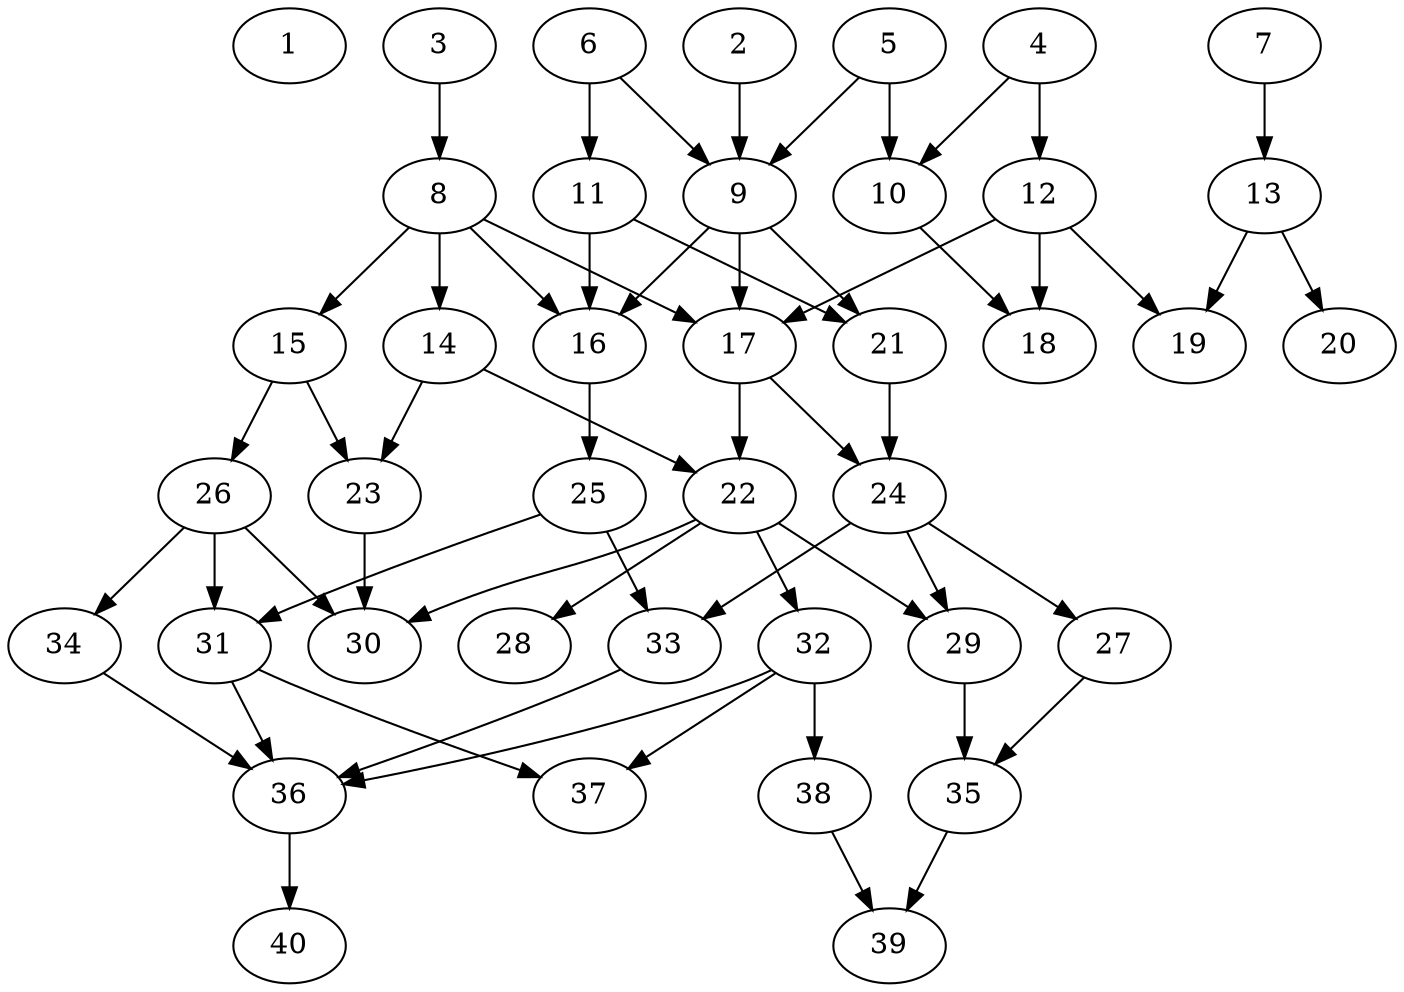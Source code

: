 // DAG automatically generated by daggen at Thu Oct  3 14:06:48 2019
// ./daggen --dot -n 40 --ccr 0.4 --fat 0.5 --regular 0.5 --density 0.5 --mindata 5242880 --maxdata 52428800 
digraph G {
  1 [size="35005440", alpha="0.01", expect_size="14002176"] 
  2 [size="123686400", alpha="0.11", expect_size="49474560"] 
  2 -> 9 [size ="49474560"]
  3 [size="128832000", alpha="0.11", expect_size="51532800"] 
  3 -> 8 [size ="51532800"]
  4 [size="83571200", alpha="0.04", expect_size="33428480"] 
  4 -> 10 [size ="33428480"]
  4 -> 12 [size ="33428480"]
  5 [size="59619840", alpha="0.05", expect_size="23847936"] 
  5 -> 9 [size ="23847936"]
  5 -> 10 [size ="23847936"]
  6 [size="98915840", alpha="0.17", expect_size="39566336"] 
  6 -> 9 [size ="39566336"]
  6 -> 11 [size ="39566336"]
  7 [size="56437760", alpha="0.20", expect_size="22575104"] 
  7 -> 13 [size ="22575104"]
  8 [size="54110720", alpha="0.14", expect_size="21644288"] 
  8 -> 14 [size ="21644288"]
  8 -> 15 [size ="21644288"]
  8 -> 16 [size ="21644288"]
  8 -> 17 [size ="21644288"]
  9 [size="19274240", alpha="0.13", expect_size="7709696"] 
  9 -> 16 [size ="7709696"]
  9 -> 17 [size ="7709696"]
  9 -> 21 [size ="7709696"]
  10 [size="59537920", alpha="0.18", expect_size="23815168"] 
  10 -> 18 [size ="23815168"]
  11 [size="29365760", alpha="0.12", expect_size="11746304"] 
  11 -> 16 [size ="11746304"]
  11 -> 21 [size ="11746304"]
  12 [size="37056000", alpha="0.09", expect_size="14822400"] 
  12 -> 17 [size ="14822400"]
  12 -> 18 [size ="14822400"]
  12 -> 19 [size ="14822400"]
  13 [size="100183040", alpha="0.12", expect_size="40073216"] 
  13 -> 19 [size ="40073216"]
  13 -> 20 [size ="40073216"]
  14 [size="46942720", alpha="0.01", expect_size="18777088"] 
  14 -> 22 [size ="18777088"]
  14 -> 23 [size ="18777088"]
  15 [size="69844480", alpha="0.02", expect_size="27937792"] 
  15 -> 23 [size ="27937792"]
  15 -> 26 [size ="27937792"]
  16 [size="97223680", alpha="0.02", expect_size="38889472"] 
  16 -> 25 [size ="38889472"]
  17 [size="79347200", alpha="0.16", expect_size="31738880"] 
  17 -> 22 [size ="31738880"]
  17 -> 24 [size ="31738880"]
  18 [size="79329280", alpha="0.08", expect_size="31731712"] 
  19 [size="45724160", alpha="0.14", expect_size="18289664"] 
  20 [size="124992000", alpha="0.18", expect_size="49996800"] 
  21 [size="110274560", alpha="0.06", expect_size="44109824"] 
  21 -> 24 [size ="44109824"]
  22 [size="62904320", alpha="0.13", expect_size="25161728"] 
  22 -> 28 [size ="25161728"]
  22 -> 29 [size ="25161728"]
  22 -> 30 [size ="25161728"]
  22 -> 32 [size ="25161728"]
  23 [size="117350400", alpha="0.20", expect_size="46940160"] 
  23 -> 30 [size ="46940160"]
  24 [size="68907520", alpha="0.18", expect_size="27563008"] 
  24 -> 27 [size ="27563008"]
  24 -> 29 [size ="27563008"]
  24 -> 33 [size ="27563008"]
  25 [size="71938560", alpha="0.04", expect_size="28775424"] 
  25 -> 31 [size ="28775424"]
  25 -> 33 [size ="28775424"]
  26 [size="83599360", alpha="0.05", expect_size="33439744"] 
  26 -> 30 [size ="33439744"]
  26 -> 31 [size ="33439744"]
  26 -> 34 [size ="33439744"]
  27 [size="98327040", alpha="0.13", expect_size="39330816"] 
  27 -> 35 [size ="39330816"]
  28 [size="75448320", alpha="0.08", expect_size="30179328"] 
  29 [size="125396480", alpha="0.04", expect_size="50158592"] 
  29 -> 35 [size ="50158592"]
  30 [size="89551360", alpha="0.08", expect_size="35820544"] 
  31 [size="79303680", alpha="0.15", expect_size="31721472"] 
  31 -> 36 [size ="31721472"]
  31 -> 37 [size ="31721472"]
  32 [size="116551680", alpha="0.06", expect_size="46620672"] 
  32 -> 36 [size ="46620672"]
  32 -> 37 [size ="46620672"]
  32 -> 38 [size ="46620672"]
  33 [size="75947520", alpha="0.12", expect_size="30379008"] 
  33 -> 36 [size ="30379008"]
  34 [size="73216000", alpha="0.03", expect_size="29286400"] 
  34 -> 36 [size ="29286400"]
  35 [size="60853760", alpha="0.04", expect_size="24341504"] 
  35 -> 39 [size ="24341504"]
  36 [size="85381120", alpha="0.19", expect_size="34152448"] 
  36 -> 40 [size ="34152448"]
  37 [size="114641920", alpha="0.06", expect_size="45856768"] 
  38 [size="74001920", alpha="0.03", expect_size="29600768"] 
  38 -> 39 [size ="29600768"]
  39 [size="122432000", alpha="0.06", expect_size="48972800"] 
  40 [size="30172160", alpha="0.09", expect_size="12068864"] 
}
